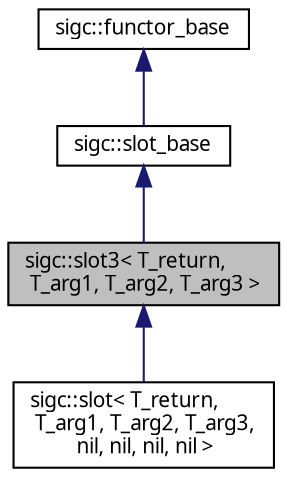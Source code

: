 digraph "sigc::slot3&lt; T_return, T_arg1, T_arg2, T_arg3 &gt;"
{
  edge [fontname="Sans",fontsize="10",labelfontname="Sans",labelfontsize="10"];
  node [fontname="Sans",fontsize="10",shape=record];
  Node1 [label="sigc::slot3\< T_return,\l T_arg1, T_arg2, T_arg3 \>",height=0.2,width=0.4,color="black", fillcolor="grey75", style="filled" fontcolor="black"];
  Node2 -> Node1 [dir="back",color="midnightblue",fontsize="10",style="solid",fontname="Sans"];
  Node2 [label="sigc::slot_base",height=0.2,width=0.4,color="black", fillcolor="white", style="filled",URL="$classsigc_1_1slot__base.html",tooltip="Base type for slots."];
  Node3 -> Node2 [dir="back",color="midnightblue",fontsize="10",style="solid",fontname="Sans"];
  Node3 [label="sigc::functor_base",height=0.2,width=0.4,color="black", fillcolor="white", style="filled",URL="$structsigc_1_1functor__base.html",tooltip="A hint to the compiler."];
  Node1 -> Node4 [dir="back",color="midnightblue",fontsize="10",style="solid",fontname="Sans"];
  Node4 [label="sigc::slot\< T_return,\l T_arg1, T_arg2, T_arg3,\l nil, nil, nil, nil \>",height=0.2,width=0.4,color="black", fillcolor="white", style="filled",URL="$classsigc_1_1slot_3_01T__return_00_01T__arg1_00_01T__arg2_00_01T__arg3_00_01nil_00_01nil_00_01nil_00_01nil_01_4.html",tooltip="Convenience wrapper for the numbered sigc::slot3 template."];
}
